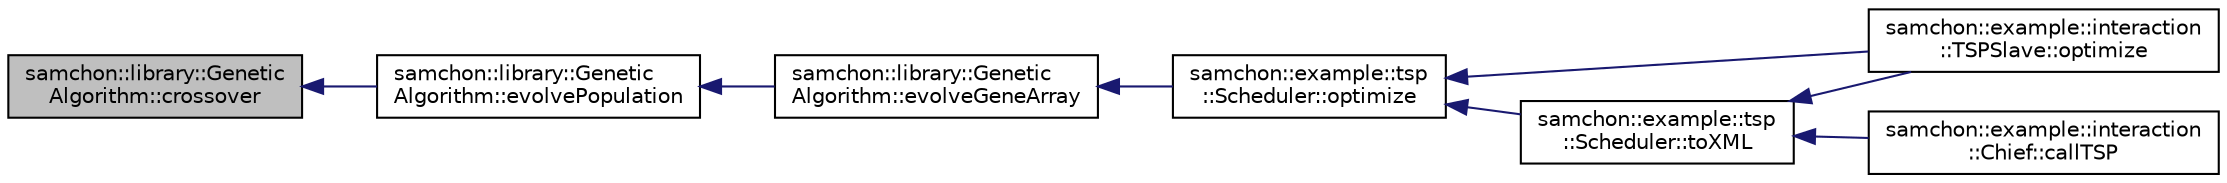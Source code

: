 digraph "samchon::library::GeneticAlgorithm::crossover"
{
  edge [fontname="Helvetica",fontsize="10",labelfontname="Helvetica",labelfontsize="10"];
  node [fontname="Helvetica",fontsize="10",shape=record];
  rankdir="LR";
  Node1 [label="samchon::library::Genetic\lAlgorithm::crossover",height=0.2,width=0.4,color="black", fillcolor="grey75", style="filled", fontcolor="black"];
  Node1 -> Node2 [dir="back",color="midnightblue",fontsize="10",style="solid",fontname="Helvetica"];
  Node2 [label="samchon::library::Genetic\lAlgorithm::evolvePopulation",height=0.2,width=0.4,color="black", fillcolor="white", style="filled",URL="$d5/d28/classsamchon_1_1library_1_1GeneticAlgorithm.html#a05e5330e7d893ce9b3381fcf15f2885f",tooltip="Evolve population, a mass of GeneArray(es) "];
  Node2 -> Node3 [dir="back",color="midnightblue",fontsize="10",style="solid",fontname="Helvetica"];
  Node3 [label="samchon::library::Genetic\lAlgorithm::evolveGeneArray",height=0.2,width=0.4,color="black", fillcolor="white", style="filled",URL="$d5/d28/classsamchon_1_1library_1_1GeneticAlgorithm.html#a09d14f4275c309f08d74ffa09b6dd69f",tooltip="Evolve a GeneArray. "];
  Node3 -> Node4 [dir="back",color="midnightblue",fontsize="10",style="solid",fontname="Helvetica"];
  Node4 [label="samchon::example::tsp\l::Scheduler::optimize",height=0.2,width=0.4,color="black", fillcolor="white", style="filled",URL="$df/d27/classsamchon_1_1example_1_1tsp_1_1Scheduler.html#ab05011ccea2b8a923a82fec61183120d",tooltip="Derive optimized schedule. "];
  Node4 -> Node5 [dir="back",color="midnightblue",fontsize="10",style="solid",fontname="Helvetica"];
  Node5 [label="samchon::example::interaction\l::TSPSlave::optimize",height=0.2,width=0.4,color="black", fillcolor="white", style="filled",URL="$df/dac/classsamchon_1_1example_1_1interaction_1_1TSPSlave.html#a92b0074dea5bd3aecb74a0a28139bd50",tooltip="Optimize something and report the result. "];
  Node4 -> Node6 [dir="back",color="midnightblue",fontsize="10",style="solid",fontname="Helvetica"];
  Node6 [label="samchon::example::tsp\l::Scheduler::toXML",height=0.2,width=0.4,color="black", fillcolor="white", style="filled",URL="$df/d27/classsamchon_1_1example_1_1tsp_1_1Scheduler.html#aad257fe927c963c00c38a29cc8e0d55e",tooltip="Get an XML object represents the Entity. "];
  Node6 -> Node7 [dir="back",color="midnightblue",fontsize="10",style="solid",fontname="Helvetica"];
  Node7 [label="samchon::example::interaction\l::Chief::callTSP",height=0.2,width=0.4,color="black", fillcolor="white", style="filled",URL="$da/df4/classsamchon_1_1example_1_1interaction_1_1Chief.html#a92d349e92c31cd3a461671f0513bb63c",tooltip="Call tsp master system. "];
  Node6 -> Node5 [dir="back",color="midnightblue",fontsize="10",style="solid",fontname="Helvetica"];
}
